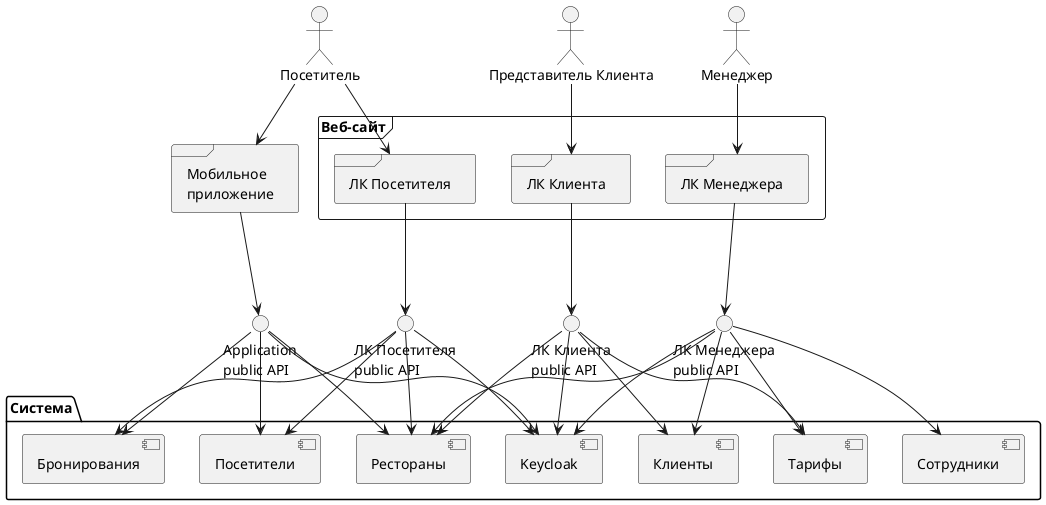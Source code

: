 @startuml

actor "Посетитель" as vis
actor "Представитель Клиента" as cl
actor "Менеджер" as man
frame "Мобильное\nприложение" as mobap
frame "Веб-сайт" as web {
  frame "ЛК Посетителя" as lkp
  frame "ЛК Менеджера" as lkm
  frame "ЛК Клиента" as lkc
}

interface "Application\npublic API" as api
interface "ЛК Посетителя\npublic API" as papi
interface "ЛК Менеджера\npublic API" as mapi
interface "ЛК Клиента\npublic API" as capi

package "Система" {
  component "Рестораны" as rest
  component "Клиенты" as cls
  component "Сотрудники" as em
  component "Посетители" as us
  component Keycloak
  component "Бронирования" as book
  component "Тарифы" as t
}

mobap --> api

api --> rest
api --> us
api --> book
api --> Keycloak

papi --> rest
papi --> us
papi --> Keycloak
papi --> book

mapi --> cls
mapi --> t
mapi --> em
mapi --> Keycloak
mapi --> rest

capi --> cls
capi --> rest
capi --> Keycloak
capi --> t

vis --> lkp
vis --> mobap

cl --> lkc
man --> lkm

lkp --> papi
lkm --> mapi
lkc --> capi

@enduml